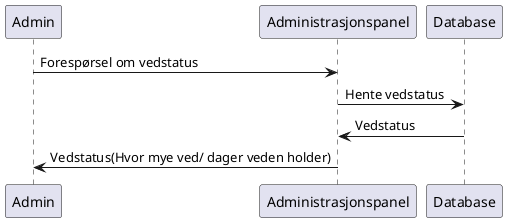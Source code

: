 @startuml
Admin -> Administrasjonspanel: Forespørsel om vedstatus
Administrasjonspanel -> Database: Hente vedstatus
Database -> Administrasjonspanel: Vedstatus
Administrasjonspanel -> Admin: Vedstatus(Hvor mye ved/ dager veden holder)
@enduml